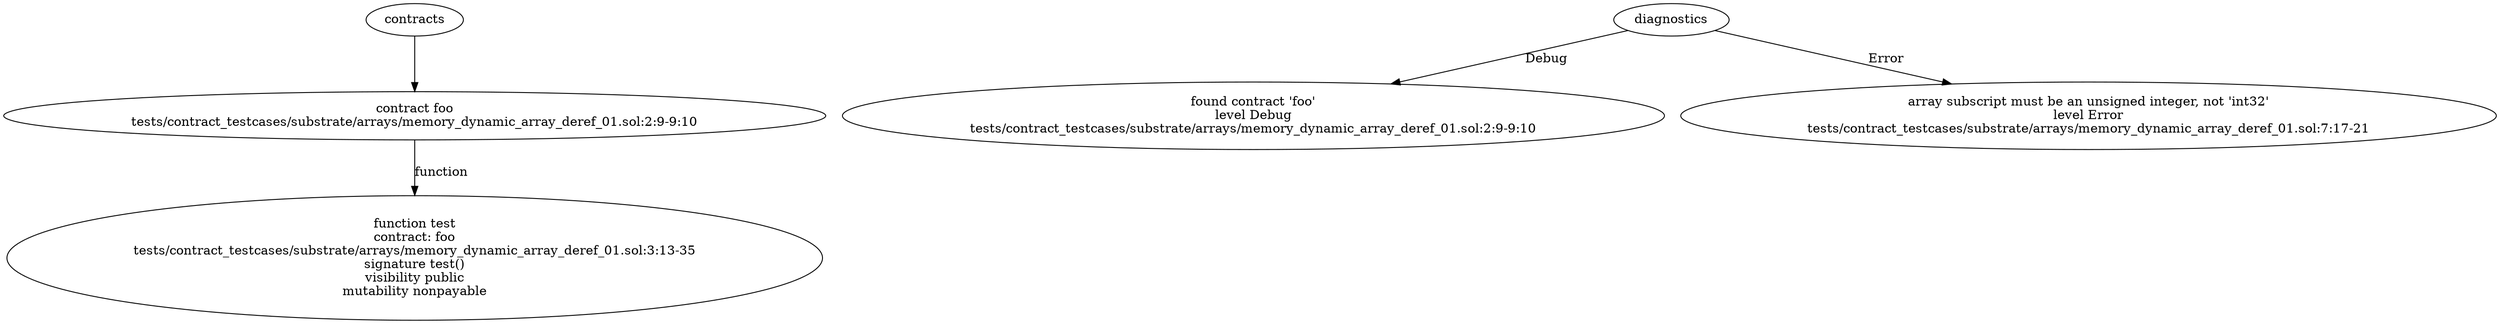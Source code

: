 strict digraph "tests/contract_testcases/substrate/arrays/memory_dynamic_array_deref_01.sol" {
	contract [label="contract foo\ntests/contract_testcases/substrate/arrays/memory_dynamic_array_deref_01.sol:2:9-9:10"]
	test [label="function test\ncontract: foo\ntests/contract_testcases/substrate/arrays/memory_dynamic_array_deref_01.sol:3:13-35\nsignature test()\nvisibility public\nmutability nonpayable"]
	diagnostic [label="found contract 'foo'\nlevel Debug\ntests/contract_testcases/substrate/arrays/memory_dynamic_array_deref_01.sol:2:9-9:10"]
	diagnostic_5 [label="array subscript must be an unsigned integer, not 'int32'\nlevel Error\ntests/contract_testcases/substrate/arrays/memory_dynamic_array_deref_01.sol:7:17-21"]
	contracts -> contract
	contract -> test [label="function"]
	diagnostics -> diagnostic [label="Debug"]
	diagnostics -> diagnostic_5 [label="Error"]
}
